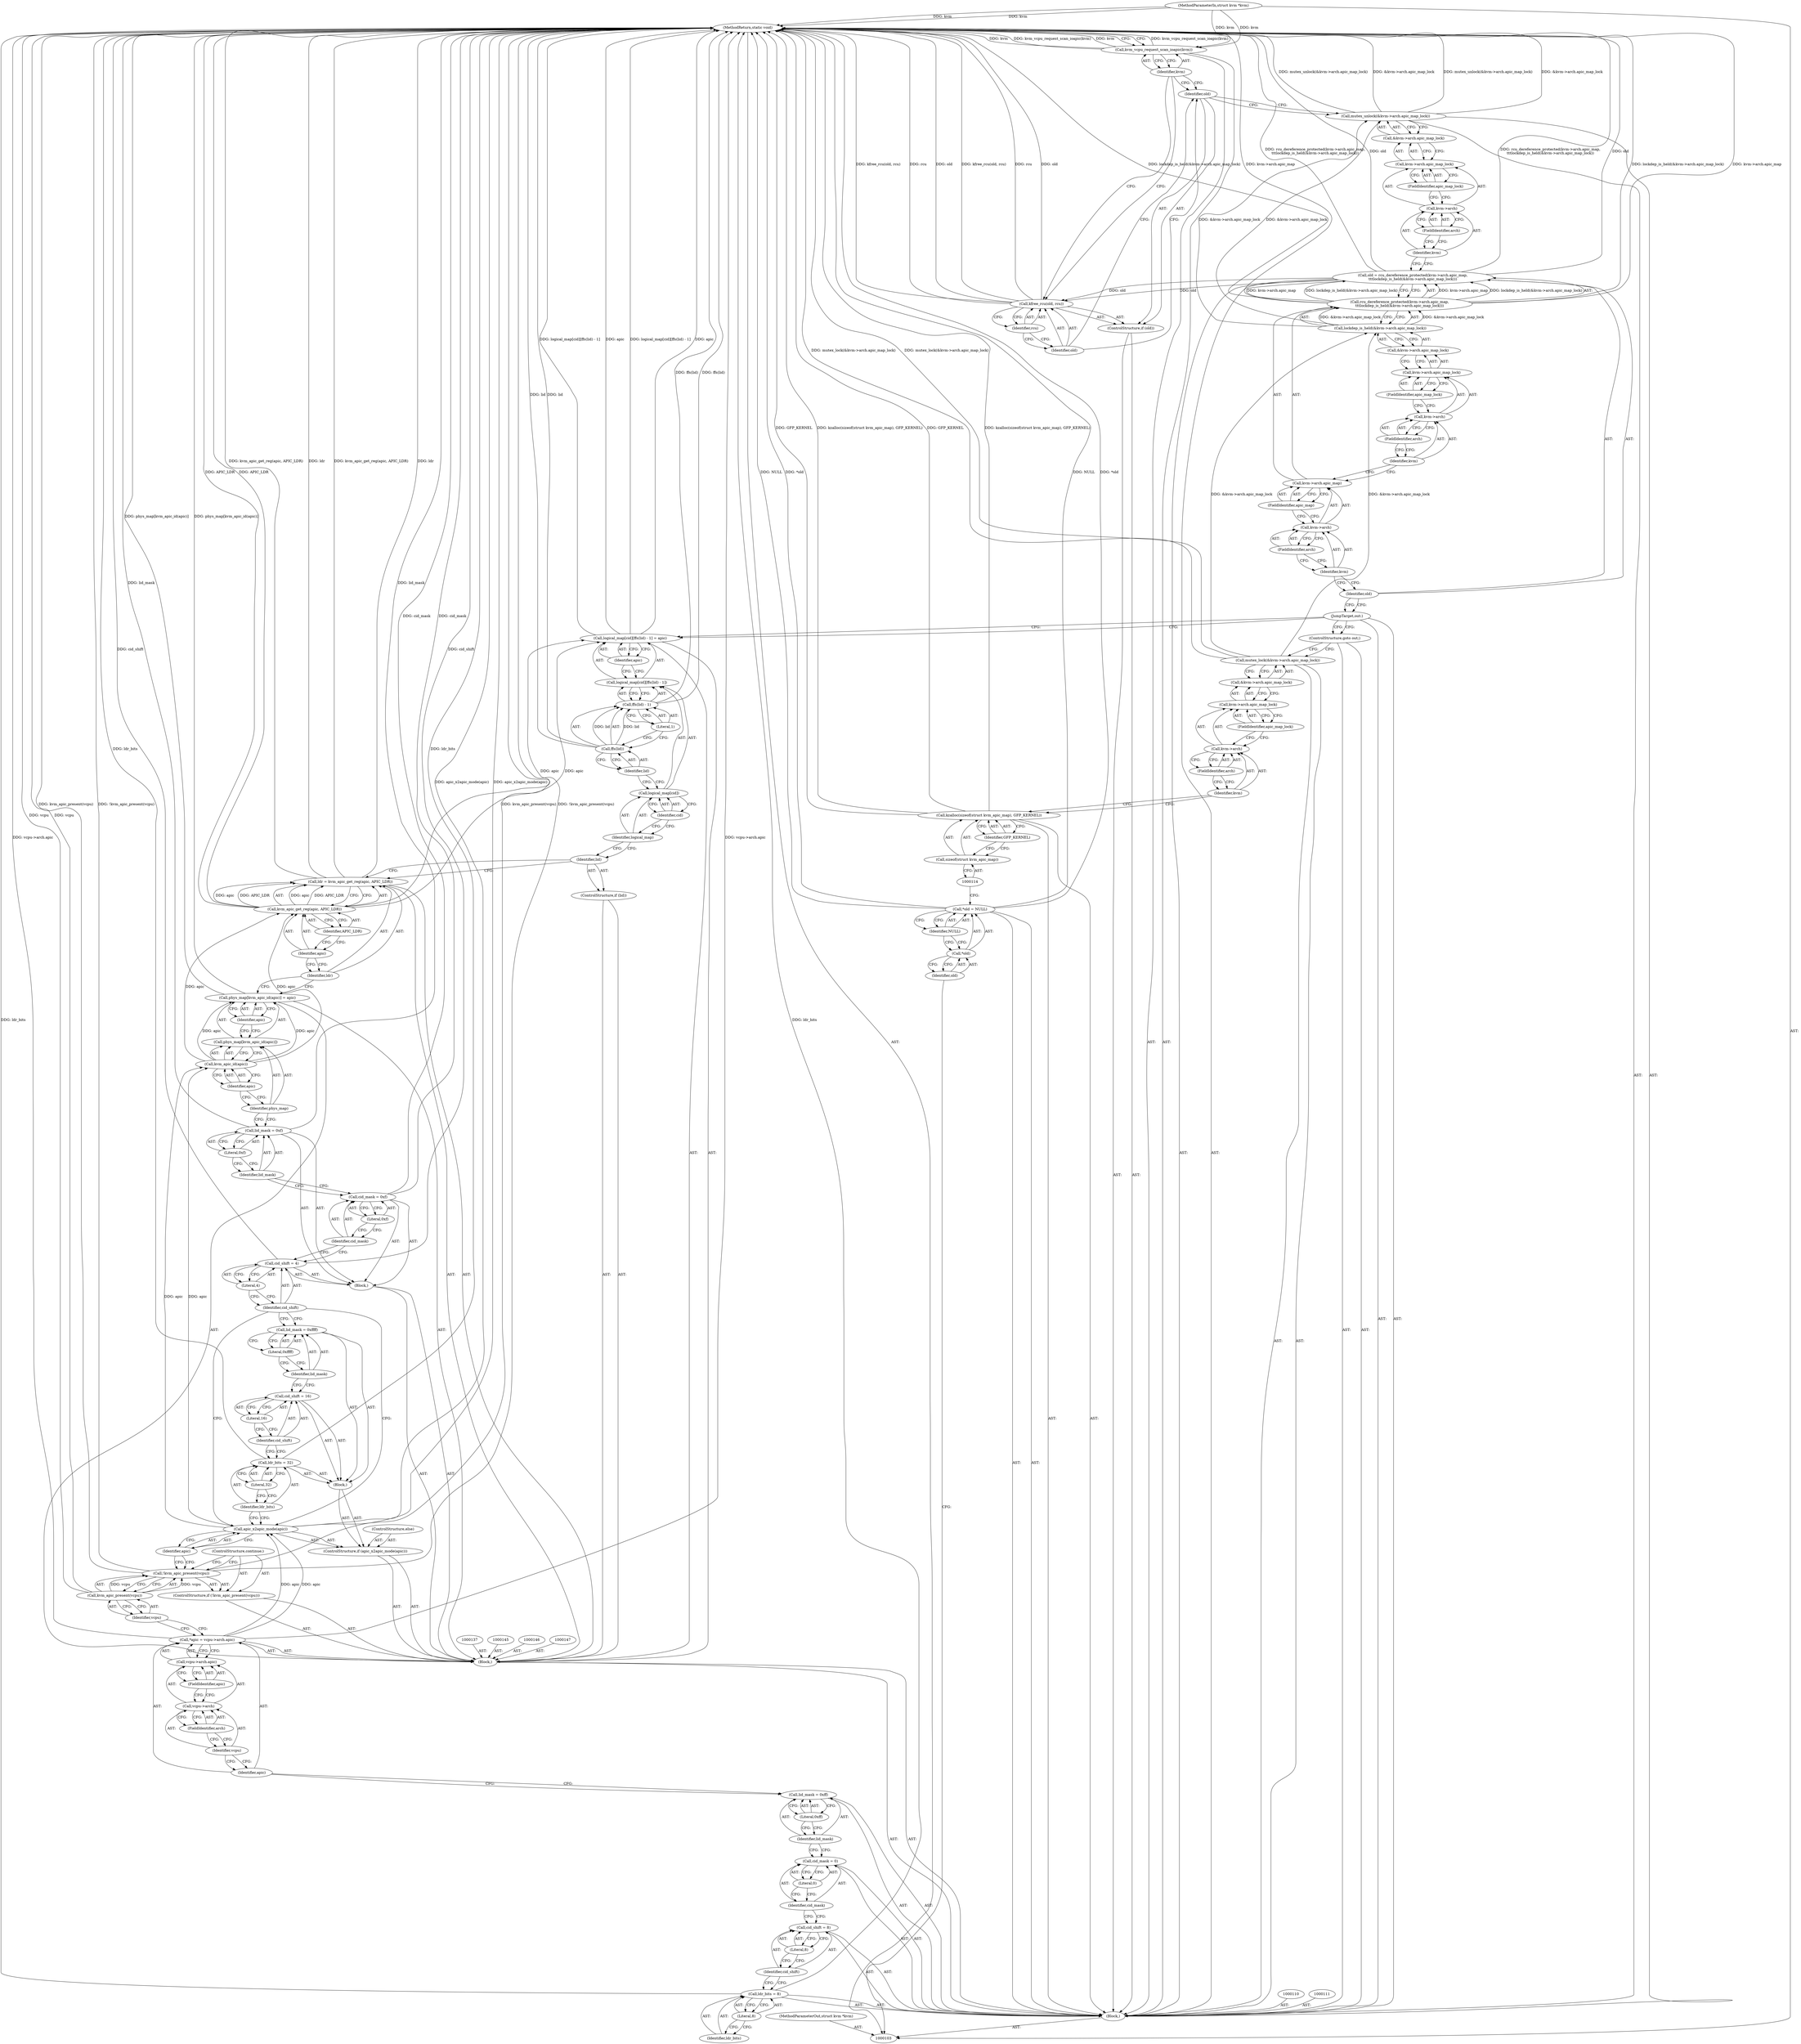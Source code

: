digraph "1_linux_17d68b763f09a9ce824ae23eb62c9efc57b69271" {
"1000230" [label="(MethodReturn,static void)"];
"1000104" [label="(MethodParameterIn,struct kvm *kvm)"];
"1000335" [label="(MethodParameterOut,struct kvm *kvm)"];
"1000123" [label="(ControlStructure,goto out;)"];
"1000126" [label="(Literal,8)"];
"1000124" [label="(Call,ldr_bits = 8)"];
"1000125" [label="(Identifier,ldr_bits)"];
"1000129" [label="(Literal,8)"];
"1000127" [label="(Call,cid_shift = 8)"];
"1000128" [label="(Identifier,cid_shift)"];
"1000132" [label="(Literal,0)"];
"1000130" [label="(Call,cid_mask = 0)"];
"1000131" [label="(Identifier,cid_mask)"];
"1000135" [label="(Literal,0xff)"];
"1000133" [label="(Call,lid_mask = 0xff)"];
"1000134" [label="(Identifier,lid_mask)"];
"1000105" [label="(Block,)"];
"1000138" [label="(Call,*apic = vcpu->arch.apic)"];
"1000139" [label="(Identifier,apic)"];
"1000140" [label="(Call,vcpu->arch.apic)"];
"1000141" [label="(Call,vcpu->arch)"];
"1000142" [label="(Identifier,vcpu)"];
"1000143" [label="(FieldIdentifier,arch)"];
"1000144" [label="(FieldIdentifier,apic)"];
"1000136" [label="(Block,)"];
"1000148" [label="(ControlStructure,if (!kvm_apic_present(vcpu)))"];
"1000151" [label="(Identifier,vcpu)"];
"1000149" [label="(Call,!kvm_apic_present(vcpu))"];
"1000150" [label="(Call,kvm_apic_present(vcpu))"];
"1000152" [label="(ControlStructure,continue;)"];
"1000106" [label="(Call,*old = NULL)"];
"1000107" [label="(Call,*old)"];
"1000108" [label="(Identifier,old)"];
"1000109" [label="(Identifier,NULL)"];
"1000155" [label="(Identifier,apic)"];
"1000153" [label="(ControlStructure,if (apic_x2apic_mode(apic)))"];
"1000156" [label="(Block,)"];
"1000154" [label="(Call,apic_x2apic_mode(apic))"];
"1000159" [label="(Literal,32)"];
"1000157" [label="(Call,ldr_bits = 32)"];
"1000158" [label="(Identifier,ldr_bits)"];
"1000162" [label="(Literal,16)"];
"1000160" [label="(Call,cid_shift = 16)"];
"1000161" [label="(Identifier,cid_shift)"];
"1000163" [label="(Call,lid_mask = 0xffff)"];
"1000164" [label="(Identifier,lid_mask)"];
"1000165" [label="(Literal,0xffff)"];
"1000166" [label="(ControlStructure,else)"];
"1000167" [label="(Block,)"];
"1000170" [label="(Literal,4)"];
"1000168" [label="(Call,cid_shift = 4)"];
"1000169" [label="(Identifier,cid_shift)"];
"1000173" [label="(Literal,0xf)"];
"1000171" [label="(Call,cid_mask = 0xf)"];
"1000172" [label="(Identifier,cid_mask)"];
"1000176" [label="(Literal,0xf)"];
"1000174" [label="(Call,lid_mask = 0xf)"];
"1000175" [label="(Identifier,lid_mask)"];
"1000180" [label="(Call,kvm_apic_id(apic))"];
"1000181" [label="(Identifier,apic)"];
"1000182" [label="(Identifier,apic)"];
"1000177" [label="(Call,phys_map[kvm_apic_id(apic)] = apic)"];
"1000178" [label="(Call,phys_map[kvm_apic_id(apic)])"];
"1000179" [label="(Identifier,phys_map)"];
"1000183" [label="(Call,ldr = kvm_apic_get_reg(apic, APIC_LDR))"];
"1000184" [label="(Identifier,ldr)"];
"1000186" [label="(Identifier,apic)"];
"1000187" [label="(Identifier,APIC_LDR)"];
"1000185" [label="(Call,kvm_apic_get_reg(apic, APIC_LDR))"];
"1000188" [label="(ControlStructure,if (lid))"];
"1000189" [label="(Identifier,lid)"];
"1000194" [label="(Identifier,cid)"];
"1000195" [label="(Call,ffs(lid) - 1)"];
"1000196" [label="(Call,ffs(lid))"];
"1000197" [label="(Identifier,lid)"];
"1000198" [label="(Literal,1)"];
"1000199" [label="(Identifier,apic)"];
"1000190" [label="(Call,logical_map[cid][ffs(lid) - 1] = apic)"];
"1000191" [label="(Call,logical_map[cid][ffs(lid) - 1])"];
"1000192" [label="(Call,logical_map[cid])"];
"1000193" [label="(Identifier,logical_map)"];
"1000200" [label="(JumpTarget,out:)"];
"1000201" [label="(Call,old = rcu_dereference_protected(kvm->arch.apic_map,\n\t\t\tlockdep_is_held(&kvm->arch.apic_map_lock)))"];
"1000202" [label="(Identifier,old)"];
"1000204" [label="(Call,kvm->arch.apic_map)"];
"1000205" [label="(Call,kvm->arch)"];
"1000206" [label="(Identifier,kvm)"];
"1000207" [label="(FieldIdentifier,arch)"];
"1000208" [label="(FieldIdentifier,apic_map)"];
"1000203" [label="(Call,rcu_dereference_protected(kvm->arch.apic_map,\n\t\t\tlockdep_is_held(&kvm->arch.apic_map_lock)))"];
"1000210" [label="(Call,&kvm->arch.apic_map_lock)"];
"1000211" [label="(Call,kvm->arch.apic_map_lock)"];
"1000212" [label="(Call,kvm->arch)"];
"1000213" [label="(Identifier,kvm)"];
"1000214" [label="(FieldIdentifier,arch)"];
"1000209" [label="(Call,lockdep_is_held(&kvm->arch.apic_map_lock))"];
"1000215" [label="(FieldIdentifier,apic_map_lock)"];
"1000216" [label="(Call,mutex_unlock(&kvm->arch.apic_map_lock))"];
"1000217" [label="(Call,&kvm->arch.apic_map_lock)"];
"1000218" [label="(Call,kvm->arch.apic_map_lock)"];
"1000219" [label="(Call,kvm->arch)"];
"1000220" [label="(Identifier,kvm)"];
"1000221" [label="(FieldIdentifier,arch)"];
"1000222" [label="(FieldIdentifier,apic_map_lock)"];
"1000223" [label="(ControlStructure,if (old))"];
"1000224" [label="(Identifier,old)"];
"1000226" [label="(Identifier,old)"];
"1000227" [label="(Identifier,rcu)"];
"1000225" [label="(Call,kfree_rcu(old, rcu))"];
"1000228" [label="(Call,kvm_vcpu_request_scan_ioapic(kvm))"];
"1000229" [label="(Identifier,kvm)"];
"1000113" [label="(Call,sizeof(struct kvm_apic_map))"];
"1000115" [label="(Identifier,GFP_KERNEL)"];
"1000112" [label="(Call,kzalloc(sizeof(struct kvm_apic_map), GFP_KERNEL))"];
"1000116" [label="(Call,mutex_lock(&kvm->arch.apic_map_lock))"];
"1000117" [label="(Call,&kvm->arch.apic_map_lock)"];
"1000118" [label="(Call,kvm->arch.apic_map_lock)"];
"1000119" [label="(Call,kvm->arch)"];
"1000120" [label="(Identifier,kvm)"];
"1000121" [label="(FieldIdentifier,arch)"];
"1000122" [label="(FieldIdentifier,apic_map_lock)"];
"1000230" -> "1000103"  [label="AST: "];
"1000230" -> "1000228"  [label="CFG: "];
"1000177" -> "1000230"  [label="DDG: phys_map[kvm_apic_id(apic)]"];
"1000203" -> "1000230"  [label="DDG: lockdep_is_held(&kvm->arch.apic_map_lock)"];
"1000203" -> "1000230"  [label="DDG: kvm->arch.apic_map"];
"1000183" -> "1000230"  [label="DDG: kvm_apic_get_reg(apic, APIC_LDR)"];
"1000183" -> "1000230"  [label="DDG: ldr"];
"1000104" -> "1000230"  [label="DDG: kvm"];
"1000225" -> "1000230"  [label="DDG: old"];
"1000225" -> "1000230"  [label="DDG: kfree_rcu(old, rcu)"];
"1000225" -> "1000230"  [label="DDG: rcu"];
"1000149" -> "1000230"  [label="DDG: !kvm_apic_present(vcpu)"];
"1000149" -> "1000230"  [label="DDG: kvm_apic_present(vcpu)"];
"1000154" -> "1000230"  [label="DDG: apic_x2apic_mode(apic)"];
"1000171" -> "1000230"  [label="DDG: cid_mask"];
"1000185" -> "1000230"  [label="DDG: APIC_LDR"];
"1000124" -> "1000230"  [label="DDG: ldr_bits"];
"1000106" -> "1000230"  [label="DDG: *old"];
"1000106" -> "1000230"  [label="DDG: NULL"];
"1000150" -> "1000230"  [label="DDG: vcpu"];
"1000168" -> "1000230"  [label="DDG: cid_shift"];
"1000216" -> "1000230"  [label="DDG: mutex_unlock(&kvm->arch.apic_map_lock)"];
"1000216" -> "1000230"  [label="DDG: &kvm->arch.apic_map_lock"];
"1000228" -> "1000230"  [label="DDG: kvm_vcpu_request_scan_ioapic(kvm)"];
"1000228" -> "1000230"  [label="DDG: kvm"];
"1000138" -> "1000230"  [label="DDG: vcpu->arch.apic"];
"1000157" -> "1000230"  [label="DDG: ldr_bits"];
"1000190" -> "1000230"  [label="DDG: logical_map[cid][ffs(lid) - 1]"];
"1000190" -> "1000230"  [label="DDG: apic"];
"1000201" -> "1000230"  [label="DDG: rcu_dereference_protected(kvm->arch.apic_map,\n\t\t\tlockdep_is_held(&kvm->arch.apic_map_lock))"];
"1000201" -> "1000230"  [label="DDG: old"];
"1000112" -> "1000230"  [label="DDG: GFP_KERNEL"];
"1000112" -> "1000230"  [label="DDG: kzalloc(sizeof(struct kvm_apic_map), GFP_KERNEL)"];
"1000196" -> "1000230"  [label="DDG: lid"];
"1000195" -> "1000230"  [label="DDG: ffs(lid)"];
"1000116" -> "1000230"  [label="DDG: mutex_lock(&kvm->arch.apic_map_lock)"];
"1000174" -> "1000230"  [label="DDG: lid_mask"];
"1000104" -> "1000103"  [label="AST: "];
"1000104" -> "1000230"  [label="DDG: kvm"];
"1000104" -> "1000228"  [label="DDG: kvm"];
"1000335" -> "1000103"  [label="AST: "];
"1000123" -> "1000105"  [label="AST: "];
"1000123" -> "1000116"  [label="CFG: "];
"1000200" -> "1000123"  [label="CFG: "];
"1000126" -> "1000124"  [label="AST: "];
"1000126" -> "1000125"  [label="CFG: "];
"1000124" -> "1000126"  [label="CFG: "];
"1000124" -> "1000105"  [label="AST: "];
"1000124" -> "1000126"  [label="CFG: "];
"1000125" -> "1000124"  [label="AST: "];
"1000126" -> "1000124"  [label="AST: "];
"1000128" -> "1000124"  [label="CFG: "];
"1000124" -> "1000230"  [label="DDG: ldr_bits"];
"1000125" -> "1000124"  [label="AST: "];
"1000126" -> "1000125"  [label="CFG: "];
"1000129" -> "1000127"  [label="AST: "];
"1000129" -> "1000128"  [label="CFG: "];
"1000127" -> "1000129"  [label="CFG: "];
"1000127" -> "1000105"  [label="AST: "];
"1000127" -> "1000129"  [label="CFG: "];
"1000128" -> "1000127"  [label="AST: "];
"1000129" -> "1000127"  [label="AST: "];
"1000131" -> "1000127"  [label="CFG: "];
"1000128" -> "1000127"  [label="AST: "];
"1000128" -> "1000124"  [label="CFG: "];
"1000129" -> "1000128"  [label="CFG: "];
"1000132" -> "1000130"  [label="AST: "];
"1000132" -> "1000131"  [label="CFG: "];
"1000130" -> "1000132"  [label="CFG: "];
"1000130" -> "1000105"  [label="AST: "];
"1000130" -> "1000132"  [label="CFG: "];
"1000131" -> "1000130"  [label="AST: "];
"1000132" -> "1000130"  [label="AST: "];
"1000134" -> "1000130"  [label="CFG: "];
"1000131" -> "1000130"  [label="AST: "];
"1000131" -> "1000127"  [label="CFG: "];
"1000132" -> "1000131"  [label="CFG: "];
"1000135" -> "1000133"  [label="AST: "];
"1000135" -> "1000134"  [label="CFG: "];
"1000133" -> "1000135"  [label="CFG: "];
"1000133" -> "1000105"  [label="AST: "];
"1000133" -> "1000135"  [label="CFG: "];
"1000134" -> "1000133"  [label="AST: "];
"1000135" -> "1000133"  [label="AST: "];
"1000139" -> "1000133"  [label="CFG: "];
"1000134" -> "1000133"  [label="AST: "];
"1000134" -> "1000130"  [label="CFG: "];
"1000135" -> "1000134"  [label="CFG: "];
"1000105" -> "1000103"  [label="AST: "];
"1000106" -> "1000105"  [label="AST: "];
"1000110" -> "1000105"  [label="AST: "];
"1000111" -> "1000105"  [label="AST: "];
"1000112" -> "1000105"  [label="AST: "];
"1000116" -> "1000105"  [label="AST: "];
"1000123" -> "1000105"  [label="AST: "];
"1000124" -> "1000105"  [label="AST: "];
"1000127" -> "1000105"  [label="AST: "];
"1000130" -> "1000105"  [label="AST: "];
"1000133" -> "1000105"  [label="AST: "];
"1000136" -> "1000105"  [label="AST: "];
"1000200" -> "1000105"  [label="AST: "];
"1000201" -> "1000105"  [label="AST: "];
"1000216" -> "1000105"  [label="AST: "];
"1000223" -> "1000105"  [label="AST: "];
"1000228" -> "1000105"  [label="AST: "];
"1000138" -> "1000136"  [label="AST: "];
"1000138" -> "1000140"  [label="CFG: "];
"1000139" -> "1000138"  [label="AST: "];
"1000140" -> "1000138"  [label="AST: "];
"1000151" -> "1000138"  [label="CFG: "];
"1000138" -> "1000230"  [label="DDG: vcpu->arch.apic"];
"1000138" -> "1000154"  [label="DDG: apic"];
"1000139" -> "1000138"  [label="AST: "];
"1000139" -> "1000133"  [label="CFG: "];
"1000142" -> "1000139"  [label="CFG: "];
"1000140" -> "1000138"  [label="AST: "];
"1000140" -> "1000144"  [label="CFG: "];
"1000141" -> "1000140"  [label="AST: "];
"1000144" -> "1000140"  [label="AST: "];
"1000138" -> "1000140"  [label="CFG: "];
"1000141" -> "1000140"  [label="AST: "];
"1000141" -> "1000143"  [label="CFG: "];
"1000142" -> "1000141"  [label="AST: "];
"1000143" -> "1000141"  [label="AST: "];
"1000144" -> "1000141"  [label="CFG: "];
"1000142" -> "1000141"  [label="AST: "];
"1000142" -> "1000139"  [label="CFG: "];
"1000143" -> "1000142"  [label="CFG: "];
"1000143" -> "1000141"  [label="AST: "];
"1000143" -> "1000142"  [label="CFG: "];
"1000141" -> "1000143"  [label="CFG: "];
"1000144" -> "1000140"  [label="AST: "];
"1000144" -> "1000141"  [label="CFG: "];
"1000140" -> "1000144"  [label="CFG: "];
"1000136" -> "1000105"  [label="AST: "];
"1000137" -> "1000136"  [label="AST: "];
"1000138" -> "1000136"  [label="AST: "];
"1000145" -> "1000136"  [label="AST: "];
"1000146" -> "1000136"  [label="AST: "];
"1000147" -> "1000136"  [label="AST: "];
"1000148" -> "1000136"  [label="AST: "];
"1000153" -> "1000136"  [label="AST: "];
"1000167" -> "1000136"  [label="AST: "];
"1000177" -> "1000136"  [label="AST: "];
"1000183" -> "1000136"  [label="AST: "];
"1000188" -> "1000136"  [label="AST: "];
"1000190" -> "1000136"  [label="AST: "];
"1000148" -> "1000136"  [label="AST: "];
"1000149" -> "1000148"  [label="AST: "];
"1000152" -> "1000148"  [label="AST: "];
"1000151" -> "1000150"  [label="AST: "];
"1000151" -> "1000138"  [label="CFG: "];
"1000150" -> "1000151"  [label="CFG: "];
"1000149" -> "1000148"  [label="AST: "];
"1000149" -> "1000150"  [label="CFG: "];
"1000150" -> "1000149"  [label="AST: "];
"1000152" -> "1000149"  [label="CFG: "];
"1000155" -> "1000149"  [label="CFG: "];
"1000149" -> "1000230"  [label="DDG: !kvm_apic_present(vcpu)"];
"1000149" -> "1000230"  [label="DDG: kvm_apic_present(vcpu)"];
"1000150" -> "1000149"  [label="DDG: vcpu"];
"1000150" -> "1000149"  [label="AST: "];
"1000150" -> "1000151"  [label="CFG: "];
"1000151" -> "1000150"  [label="AST: "];
"1000149" -> "1000150"  [label="CFG: "];
"1000150" -> "1000230"  [label="DDG: vcpu"];
"1000150" -> "1000149"  [label="DDG: vcpu"];
"1000152" -> "1000148"  [label="AST: "];
"1000152" -> "1000149"  [label="CFG: "];
"1000106" -> "1000105"  [label="AST: "];
"1000106" -> "1000109"  [label="CFG: "];
"1000107" -> "1000106"  [label="AST: "];
"1000109" -> "1000106"  [label="AST: "];
"1000114" -> "1000106"  [label="CFG: "];
"1000106" -> "1000230"  [label="DDG: *old"];
"1000106" -> "1000230"  [label="DDG: NULL"];
"1000107" -> "1000106"  [label="AST: "];
"1000107" -> "1000108"  [label="CFG: "];
"1000108" -> "1000107"  [label="AST: "];
"1000109" -> "1000107"  [label="CFG: "];
"1000108" -> "1000107"  [label="AST: "];
"1000108" -> "1000103"  [label="CFG: "];
"1000107" -> "1000108"  [label="CFG: "];
"1000109" -> "1000106"  [label="AST: "];
"1000109" -> "1000107"  [label="CFG: "];
"1000106" -> "1000109"  [label="CFG: "];
"1000155" -> "1000154"  [label="AST: "];
"1000155" -> "1000149"  [label="CFG: "];
"1000154" -> "1000155"  [label="CFG: "];
"1000153" -> "1000136"  [label="AST: "];
"1000154" -> "1000153"  [label="AST: "];
"1000156" -> "1000153"  [label="AST: "];
"1000166" -> "1000153"  [label="AST: "];
"1000156" -> "1000153"  [label="AST: "];
"1000157" -> "1000156"  [label="AST: "];
"1000160" -> "1000156"  [label="AST: "];
"1000163" -> "1000156"  [label="AST: "];
"1000154" -> "1000153"  [label="AST: "];
"1000154" -> "1000155"  [label="CFG: "];
"1000155" -> "1000154"  [label="AST: "];
"1000158" -> "1000154"  [label="CFG: "];
"1000169" -> "1000154"  [label="CFG: "];
"1000154" -> "1000230"  [label="DDG: apic_x2apic_mode(apic)"];
"1000138" -> "1000154"  [label="DDG: apic"];
"1000154" -> "1000180"  [label="DDG: apic"];
"1000159" -> "1000157"  [label="AST: "];
"1000159" -> "1000158"  [label="CFG: "];
"1000157" -> "1000159"  [label="CFG: "];
"1000157" -> "1000156"  [label="AST: "];
"1000157" -> "1000159"  [label="CFG: "];
"1000158" -> "1000157"  [label="AST: "];
"1000159" -> "1000157"  [label="AST: "];
"1000161" -> "1000157"  [label="CFG: "];
"1000157" -> "1000230"  [label="DDG: ldr_bits"];
"1000158" -> "1000157"  [label="AST: "];
"1000158" -> "1000154"  [label="CFG: "];
"1000159" -> "1000158"  [label="CFG: "];
"1000162" -> "1000160"  [label="AST: "];
"1000162" -> "1000161"  [label="CFG: "];
"1000160" -> "1000162"  [label="CFG: "];
"1000160" -> "1000156"  [label="AST: "];
"1000160" -> "1000162"  [label="CFG: "];
"1000161" -> "1000160"  [label="AST: "];
"1000162" -> "1000160"  [label="AST: "];
"1000164" -> "1000160"  [label="CFG: "];
"1000161" -> "1000160"  [label="AST: "];
"1000161" -> "1000157"  [label="CFG: "];
"1000162" -> "1000161"  [label="CFG: "];
"1000163" -> "1000156"  [label="AST: "];
"1000163" -> "1000165"  [label="CFG: "];
"1000164" -> "1000163"  [label="AST: "];
"1000165" -> "1000163"  [label="AST: "];
"1000169" -> "1000163"  [label="CFG: "];
"1000164" -> "1000163"  [label="AST: "];
"1000164" -> "1000160"  [label="CFG: "];
"1000165" -> "1000164"  [label="CFG: "];
"1000165" -> "1000163"  [label="AST: "];
"1000165" -> "1000164"  [label="CFG: "];
"1000163" -> "1000165"  [label="CFG: "];
"1000166" -> "1000153"  [label="AST: "];
"1000167" -> "1000136"  [label="AST: "];
"1000168" -> "1000167"  [label="AST: "];
"1000171" -> "1000167"  [label="AST: "];
"1000174" -> "1000167"  [label="AST: "];
"1000170" -> "1000168"  [label="AST: "];
"1000170" -> "1000169"  [label="CFG: "];
"1000168" -> "1000170"  [label="CFG: "];
"1000168" -> "1000167"  [label="AST: "];
"1000168" -> "1000170"  [label="CFG: "];
"1000169" -> "1000168"  [label="AST: "];
"1000170" -> "1000168"  [label="AST: "];
"1000172" -> "1000168"  [label="CFG: "];
"1000168" -> "1000230"  [label="DDG: cid_shift"];
"1000169" -> "1000168"  [label="AST: "];
"1000169" -> "1000163"  [label="CFG: "];
"1000169" -> "1000154"  [label="CFG: "];
"1000170" -> "1000169"  [label="CFG: "];
"1000173" -> "1000171"  [label="AST: "];
"1000173" -> "1000172"  [label="CFG: "];
"1000171" -> "1000173"  [label="CFG: "];
"1000171" -> "1000167"  [label="AST: "];
"1000171" -> "1000173"  [label="CFG: "];
"1000172" -> "1000171"  [label="AST: "];
"1000173" -> "1000171"  [label="AST: "];
"1000175" -> "1000171"  [label="CFG: "];
"1000171" -> "1000230"  [label="DDG: cid_mask"];
"1000172" -> "1000171"  [label="AST: "];
"1000172" -> "1000168"  [label="CFG: "];
"1000173" -> "1000172"  [label="CFG: "];
"1000176" -> "1000174"  [label="AST: "];
"1000176" -> "1000175"  [label="CFG: "];
"1000174" -> "1000176"  [label="CFG: "];
"1000174" -> "1000167"  [label="AST: "];
"1000174" -> "1000176"  [label="CFG: "];
"1000175" -> "1000174"  [label="AST: "];
"1000176" -> "1000174"  [label="AST: "];
"1000179" -> "1000174"  [label="CFG: "];
"1000174" -> "1000230"  [label="DDG: lid_mask"];
"1000175" -> "1000174"  [label="AST: "];
"1000175" -> "1000171"  [label="CFG: "];
"1000176" -> "1000175"  [label="CFG: "];
"1000180" -> "1000178"  [label="AST: "];
"1000180" -> "1000181"  [label="CFG: "];
"1000181" -> "1000180"  [label="AST: "];
"1000178" -> "1000180"  [label="CFG: "];
"1000180" -> "1000177"  [label="DDG: apic"];
"1000154" -> "1000180"  [label="DDG: apic"];
"1000180" -> "1000185"  [label="DDG: apic"];
"1000181" -> "1000180"  [label="AST: "];
"1000181" -> "1000179"  [label="CFG: "];
"1000180" -> "1000181"  [label="CFG: "];
"1000182" -> "1000177"  [label="AST: "];
"1000182" -> "1000178"  [label="CFG: "];
"1000177" -> "1000182"  [label="CFG: "];
"1000177" -> "1000136"  [label="AST: "];
"1000177" -> "1000182"  [label="CFG: "];
"1000178" -> "1000177"  [label="AST: "];
"1000182" -> "1000177"  [label="AST: "];
"1000184" -> "1000177"  [label="CFG: "];
"1000177" -> "1000230"  [label="DDG: phys_map[kvm_apic_id(apic)]"];
"1000180" -> "1000177"  [label="DDG: apic"];
"1000178" -> "1000177"  [label="AST: "];
"1000178" -> "1000180"  [label="CFG: "];
"1000179" -> "1000178"  [label="AST: "];
"1000180" -> "1000178"  [label="AST: "];
"1000182" -> "1000178"  [label="CFG: "];
"1000179" -> "1000178"  [label="AST: "];
"1000179" -> "1000174"  [label="CFG: "];
"1000181" -> "1000179"  [label="CFG: "];
"1000183" -> "1000136"  [label="AST: "];
"1000183" -> "1000185"  [label="CFG: "];
"1000184" -> "1000183"  [label="AST: "];
"1000185" -> "1000183"  [label="AST: "];
"1000189" -> "1000183"  [label="CFG: "];
"1000183" -> "1000230"  [label="DDG: kvm_apic_get_reg(apic, APIC_LDR)"];
"1000183" -> "1000230"  [label="DDG: ldr"];
"1000185" -> "1000183"  [label="DDG: apic"];
"1000185" -> "1000183"  [label="DDG: APIC_LDR"];
"1000184" -> "1000183"  [label="AST: "];
"1000184" -> "1000177"  [label="CFG: "];
"1000186" -> "1000184"  [label="CFG: "];
"1000186" -> "1000185"  [label="AST: "];
"1000186" -> "1000184"  [label="CFG: "];
"1000187" -> "1000186"  [label="CFG: "];
"1000187" -> "1000185"  [label="AST: "];
"1000187" -> "1000186"  [label="CFG: "];
"1000185" -> "1000187"  [label="CFG: "];
"1000185" -> "1000183"  [label="AST: "];
"1000185" -> "1000187"  [label="CFG: "];
"1000186" -> "1000185"  [label="AST: "];
"1000187" -> "1000185"  [label="AST: "];
"1000183" -> "1000185"  [label="CFG: "];
"1000185" -> "1000230"  [label="DDG: APIC_LDR"];
"1000185" -> "1000183"  [label="DDG: apic"];
"1000185" -> "1000183"  [label="DDG: APIC_LDR"];
"1000180" -> "1000185"  [label="DDG: apic"];
"1000185" -> "1000190"  [label="DDG: apic"];
"1000188" -> "1000136"  [label="AST: "];
"1000189" -> "1000188"  [label="AST: "];
"1000189" -> "1000188"  [label="AST: "];
"1000189" -> "1000183"  [label="CFG: "];
"1000193" -> "1000189"  [label="CFG: "];
"1000194" -> "1000192"  [label="AST: "];
"1000194" -> "1000193"  [label="CFG: "];
"1000192" -> "1000194"  [label="CFG: "];
"1000195" -> "1000191"  [label="AST: "];
"1000195" -> "1000198"  [label="CFG: "];
"1000196" -> "1000195"  [label="AST: "];
"1000198" -> "1000195"  [label="AST: "];
"1000191" -> "1000195"  [label="CFG: "];
"1000195" -> "1000230"  [label="DDG: ffs(lid)"];
"1000196" -> "1000195"  [label="DDG: lid"];
"1000196" -> "1000195"  [label="AST: "];
"1000196" -> "1000197"  [label="CFG: "];
"1000197" -> "1000196"  [label="AST: "];
"1000198" -> "1000196"  [label="CFG: "];
"1000196" -> "1000230"  [label="DDG: lid"];
"1000196" -> "1000195"  [label="DDG: lid"];
"1000197" -> "1000196"  [label="AST: "];
"1000197" -> "1000192"  [label="CFG: "];
"1000196" -> "1000197"  [label="CFG: "];
"1000198" -> "1000195"  [label="AST: "];
"1000198" -> "1000196"  [label="CFG: "];
"1000195" -> "1000198"  [label="CFG: "];
"1000199" -> "1000190"  [label="AST: "];
"1000199" -> "1000191"  [label="CFG: "];
"1000190" -> "1000199"  [label="CFG: "];
"1000190" -> "1000136"  [label="AST: "];
"1000190" -> "1000199"  [label="CFG: "];
"1000191" -> "1000190"  [label="AST: "];
"1000199" -> "1000190"  [label="AST: "];
"1000200" -> "1000190"  [label="CFG: "];
"1000190" -> "1000230"  [label="DDG: logical_map[cid][ffs(lid) - 1]"];
"1000190" -> "1000230"  [label="DDG: apic"];
"1000185" -> "1000190"  [label="DDG: apic"];
"1000191" -> "1000190"  [label="AST: "];
"1000191" -> "1000195"  [label="CFG: "];
"1000192" -> "1000191"  [label="AST: "];
"1000195" -> "1000191"  [label="AST: "];
"1000199" -> "1000191"  [label="CFG: "];
"1000192" -> "1000191"  [label="AST: "];
"1000192" -> "1000194"  [label="CFG: "];
"1000193" -> "1000192"  [label="AST: "];
"1000194" -> "1000192"  [label="AST: "];
"1000197" -> "1000192"  [label="CFG: "];
"1000193" -> "1000192"  [label="AST: "];
"1000193" -> "1000189"  [label="CFG: "];
"1000194" -> "1000193"  [label="CFG: "];
"1000200" -> "1000105"  [label="AST: "];
"1000200" -> "1000190"  [label="CFG: "];
"1000200" -> "1000123"  [label="CFG: "];
"1000202" -> "1000200"  [label="CFG: "];
"1000201" -> "1000105"  [label="AST: "];
"1000201" -> "1000203"  [label="CFG: "];
"1000202" -> "1000201"  [label="AST: "];
"1000203" -> "1000201"  [label="AST: "];
"1000220" -> "1000201"  [label="CFG: "];
"1000201" -> "1000230"  [label="DDG: rcu_dereference_protected(kvm->arch.apic_map,\n\t\t\tlockdep_is_held(&kvm->arch.apic_map_lock))"];
"1000201" -> "1000230"  [label="DDG: old"];
"1000203" -> "1000201"  [label="DDG: kvm->arch.apic_map"];
"1000203" -> "1000201"  [label="DDG: lockdep_is_held(&kvm->arch.apic_map_lock)"];
"1000201" -> "1000225"  [label="DDG: old"];
"1000202" -> "1000201"  [label="AST: "];
"1000202" -> "1000200"  [label="CFG: "];
"1000206" -> "1000202"  [label="CFG: "];
"1000204" -> "1000203"  [label="AST: "];
"1000204" -> "1000208"  [label="CFG: "];
"1000205" -> "1000204"  [label="AST: "];
"1000208" -> "1000204"  [label="AST: "];
"1000213" -> "1000204"  [label="CFG: "];
"1000205" -> "1000204"  [label="AST: "];
"1000205" -> "1000207"  [label="CFG: "];
"1000206" -> "1000205"  [label="AST: "];
"1000207" -> "1000205"  [label="AST: "];
"1000208" -> "1000205"  [label="CFG: "];
"1000206" -> "1000205"  [label="AST: "];
"1000206" -> "1000202"  [label="CFG: "];
"1000207" -> "1000206"  [label="CFG: "];
"1000207" -> "1000205"  [label="AST: "];
"1000207" -> "1000206"  [label="CFG: "];
"1000205" -> "1000207"  [label="CFG: "];
"1000208" -> "1000204"  [label="AST: "];
"1000208" -> "1000205"  [label="CFG: "];
"1000204" -> "1000208"  [label="CFG: "];
"1000203" -> "1000201"  [label="AST: "];
"1000203" -> "1000209"  [label="CFG: "];
"1000204" -> "1000203"  [label="AST: "];
"1000209" -> "1000203"  [label="AST: "];
"1000201" -> "1000203"  [label="CFG: "];
"1000203" -> "1000230"  [label="DDG: lockdep_is_held(&kvm->arch.apic_map_lock)"];
"1000203" -> "1000230"  [label="DDG: kvm->arch.apic_map"];
"1000203" -> "1000201"  [label="DDG: kvm->arch.apic_map"];
"1000203" -> "1000201"  [label="DDG: lockdep_is_held(&kvm->arch.apic_map_lock)"];
"1000209" -> "1000203"  [label="DDG: &kvm->arch.apic_map_lock"];
"1000210" -> "1000209"  [label="AST: "];
"1000210" -> "1000211"  [label="CFG: "];
"1000211" -> "1000210"  [label="AST: "];
"1000209" -> "1000210"  [label="CFG: "];
"1000211" -> "1000210"  [label="AST: "];
"1000211" -> "1000215"  [label="CFG: "];
"1000212" -> "1000211"  [label="AST: "];
"1000215" -> "1000211"  [label="AST: "];
"1000210" -> "1000211"  [label="CFG: "];
"1000212" -> "1000211"  [label="AST: "];
"1000212" -> "1000214"  [label="CFG: "];
"1000213" -> "1000212"  [label="AST: "];
"1000214" -> "1000212"  [label="AST: "];
"1000215" -> "1000212"  [label="CFG: "];
"1000213" -> "1000212"  [label="AST: "];
"1000213" -> "1000204"  [label="CFG: "];
"1000214" -> "1000213"  [label="CFG: "];
"1000214" -> "1000212"  [label="AST: "];
"1000214" -> "1000213"  [label="CFG: "];
"1000212" -> "1000214"  [label="CFG: "];
"1000209" -> "1000203"  [label="AST: "];
"1000209" -> "1000210"  [label="CFG: "];
"1000210" -> "1000209"  [label="AST: "];
"1000203" -> "1000209"  [label="CFG: "];
"1000209" -> "1000203"  [label="DDG: &kvm->arch.apic_map_lock"];
"1000116" -> "1000209"  [label="DDG: &kvm->arch.apic_map_lock"];
"1000209" -> "1000216"  [label="DDG: &kvm->arch.apic_map_lock"];
"1000215" -> "1000211"  [label="AST: "];
"1000215" -> "1000212"  [label="CFG: "];
"1000211" -> "1000215"  [label="CFG: "];
"1000216" -> "1000105"  [label="AST: "];
"1000216" -> "1000217"  [label="CFG: "];
"1000217" -> "1000216"  [label="AST: "];
"1000224" -> "1000216"  [label="CFG: "];
"1000216" -> "1000230"  [label="DDG: mutex_unlock(&kvm->arch.apic_map_lock)"];
"1000216" -> "1000230"  [label="DDG: &kvm->arch.apic_map_lock"];
"1000209" -> "1000216"  [label="DDG: &kvm->arch.apic_map_lock"];
"1000217" -> "1000216"  [label="AST: "];
"1000217" -> "1000218"  [label="CFG: "];
"1000218" -> "1000217"  [label="AST: "];
"1000216" -> "1000217"  [label="CFG: "];
"1000218" -> "1000217"  [label="AST: "];
"1000218" -> "1000222"  [label="CFG: "];
"1000219" -> "1000218"  [label="AST: "];
"1000222" -> "1000218"  [label="AST: "];
"1000217" -> "1000218"  [label="CFG: "];
"1000219" -> "1000218"  [label="AST: "];
"1000219" -> "1000221"  [label="CFG: "];
"1000220" -> "1000219"  [label="AST: "];
"1000221" -> "1000219"  [label="AST: "];
"1000222" -> "1000219"  [label="CFG: "];
"1000220" -> "1000219"  [label="AST: "];
"1000220" -> "1000201"  [label="CFG: "];
"1000221" -> "1000220"  [label="CFG: "];
"1000221" -> "1000219"  [label="AST: "];
"1000221" -> "1000220"  [label="CFG: "];
"1000219" -> "1000221"  [label="CFG: "];
"1000222" -> "1000218"  [label="AST: "];
"1000222" -> "1000219"  [label="CFG: "];
"1000218" -> "1000222"  [label="CFG: "];
"1000223" -> "1000105"  [label="AST: "];
"1000224" -> "1000223"  [label="AST: "];
"1000225" -> "1000223"  [label="AST: "];
"1000224" -> "1000223"  [label="AST: "];
"1000224" -> "1000216"  [label="CFG: "];
"1000226" -> "1000224"  [label="CFG: "];
"1000229" -> "1000224"  [label="CFG: "];
"1000226" -> "1000225"  [label="AST: "];
"1000226" -> "1000224"  [label="CFG: "];
"1000227" -> "1000226"  [label="CFG: "];
"1000227" -> "1000225"  [label="AST: "];
"1000227" -> "1000226"  [label="CFG: "];
"1000225" -> "1000227"  [label="CFG: "];
"1000225" -> "1000223"  [label="AST: "];
"1000225" -> "1000227"  [label="CFG: "];
"1000226" -> "1000225"  [label="AST: "];
"1000227" -> "1000225"  [label="AST: "];
"1000229" -> "1000225"  [label="CFG: "];
"1000225" -> "1000230"  [label="DDG: old"];
"1000225" -> "1000230"  [label="DDG: kfree_rcu(old, rcu)"];
"1000225" -> "1000230"  [label="DDG: rcu"];
"1000201" -> "1000225"  [label="DDG: old"];
"1000228" -> "1000105"  [label="AST: "];
"1000228" -> "1000229"  [label="CFG: "];
"1000229" -> "1000228"  [label="AST: "];
"1000230" -> "1000228"  [label="CFG: "];
"1000228" -> "1000230"  [label="DDG: kvm_vcpu_request_scan_ioapic(kvm)"];
"1000228" -> "1000230"  [label="DDG: kvm"];
"1000104" -> "1000228"  [label="DDG: kvm"];
"1000229" -> "1000228"  [label="AST: "];
"1000229" -> "1000225"  [label="CFG: "];
"1000229" -> "1000224"  [label="CFG: "];
"1000228" -> "1000229"  [label="CFG: "];
"1000113" -> "1000112"  [label="AST: "];
"1000113" -> "1000114"  [label="CFG: "];
"1000114" -> "1000113"  [label="AST: "];
"1000115" -> "1000113"  [label="CFG: "];
"1000115" -> "1000112"  [label="AST: "];
"1000115" -> "1000113"  [label="CFG: "];
"1000112" -> "1000115"  [label="CFG: "];
"1000112" -> "1000105"  [label="AST: "];
"1000112" -> "1000115"  [label="CFG: "];
"1000113" -> "1000112"  [label="AST: "];
"1000115" -> "1000112"  [label="AST: "];
"1000120" -> "1000112"  [label="CFG: "];
"1000112" -> "1000230"  [label="DDG: GFP_KERNEL"];
"1000112" -> "1000230"  [label="DDG: kzalloc(sizeof(struct kvm_apic_map), GFP_KERNEL)"];
"1000116" -> "1000105"  [label="AST: "];
"1000116" -> "1000117"  [label="CFG: "];
"1000117" -> "1000116"  [label="AST: "];
"1000123" -> "1000116"  [label="CFG: "];
"1000116" -> "1000230"  [label="DDG: mutex_lock(&kvm->arch.apic_map_lock)"];
"1000116" -> "1000209"  [label="DDG: &kvm->arch.apic_map_lock"];
"1000117" -> "1000116"  [label="AST: "];
"1000117" -> "1000118"  [label="CFG: "];
"1000118" -> "1000117"  [label="AST: "];
"1000116" -> "1000117"  [label="CFG: "];
"1000118" -> "1000117"  [label="AST: "];
"1000118" -> "1000122"  [label="CFG: "];
"1000119" -> "1000118"  [label="AST: "];
"1000122" -> "1000118"  [label="AST: "];
"1000117" -> "1000118"  [label="CFG: "];
"1000119" -> "1000118"  [label="AST: "];
"1000119" -> "1000121"  [label="CFG: "];
"1000120" -> "1000119"  [label="AST: "];
"1000121" -> "1000119"  [label="AST: "];
"1000122" -> "1000119"  [label="CFG: "];
"1000120" -> "1000119"  [label="AST: "];
"1000120" -> "1000112"  [label="CFG: "];
"1000121" -> "1000120"  [label="CFG: "];
"1000121" -> "1000119"  [label="AST: "];
"1000121" -> "1000120"  [label="CFG: "];
"1000119" -> "1000121"  [label="CFG: "];
"1000122" -> "1000118"  [label="AST: "];
"1000122" -> "1000119"  [label="CFG: "];
"1000118" -> "1000122"  [label="CFG: "];
}

